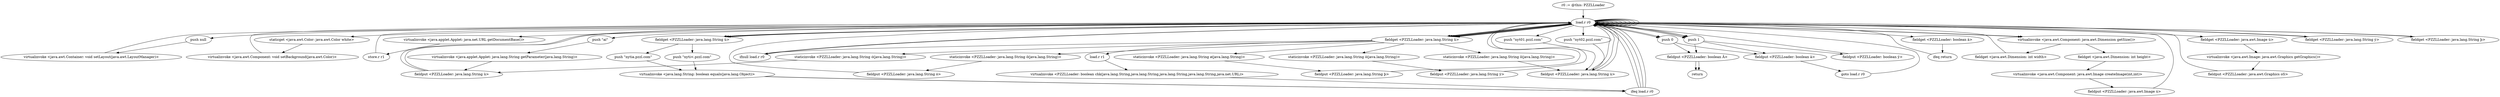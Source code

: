 digraph "" {
    "r0 := @this: PZZLLoader"
    "load.r r0"
    "r0 := @this: PZZLLoader"->"load.r r0";
    "push null"
    "load.r r0"->"push null";
    "virtualinvoke <java.awt.Container: void setLayout(java.awt.LayoutManager)>"
    "push null"->"virtualinvoke <java.awt.Container: void setLayout(java.awt.LayoutManager)>";
    "virtualinvoke <java.awt.Container: void setLayout(java.awt.LayoutManager)>"->"load.r r0";
    "staticget <java.awt.Color: java.awt.Color white>"
    "load.r r0"->"staticget <java.awt.Color: java.awt.Color white>";
    "virtualinvoke <java.awt.Component: void setBackground(java.awt.Color)>"
    "staticget <java.awt.Color: java.awt.Color white>"->"virtualinvoke <java.awt.Component: void setBackground(java.awt.Color)>";
    "virtualinvoke <java.awt.Component: void setBackground(java.awt.Color)>"->"load.r r0";
    "virtualinvoke <java.applet.Applet: java.net.URL getDocumentBase()>"
    "load.r r0"->"virtualinvoke <java.applet.Applet: java.net.URL getDocumentBase()>";
    "store.r r1"
    "virtualinvoke <java.applet.Applet: java.net.URL getDocumentBase()>"->"store.r r1";
    "store.r r1"->"load.r r0";
    "load.r r0"->"load.r r0";
    "push \"ai\""
    "load.r r0"->"push \"ai\"";
    "virtualinvoke <java.applet.Applet: java.lang.String getParameter(java.lang.String)>"
    "push \"ai\""->"virtualinvoke <java.applet.Applet: java.lang.String getParameter(java.lang.String)>";
    "fieldput <PZZLLoader: java.lang.String û>"
    "virtualinvoke <java.applet.Applet: java.lang.String getParameter(java.lang.String)>"->"fieldput <PZZLLoader: java.lang.String û>";
    "fieldput <PZZLLoader: java.lang.String û>"->"load.r r0";
    "fieldget <PZZLLoader: java.lang.String û>"
    "load.r r0"->"fieldget <PZZLLoader: java.lang.String û>";
    "ifnull load.r r0"
    "fieldget <PZZLLoader: java.lang.String û>"->"ifnull load.r r0";
    "ifnull load.r r0"->"load.r r0";
    "load.r r0"->"load.r r0";
    "load.r r0"->"fieldget <PZZLLoader: java.lang.String û>";
    "staticinvoke <PZZLLoader: java.lang.String ó(java.lang.String)>"
    "fieldget <PZZLLoader: java.lang.String û>"->"staticinvoke <PZZLLoader: java.lang.String ó(java.lang.String)>";
    "staticinvoke <PZZLLoader: java.lang.String ó(java.lang.String)>"->"fieldput <PZZLLoader: java.lang.String û>";
    "fieldput <PZZLLoader: java.lang.String û>"->"load.r r0";
    "load.r r0"->"load.r r0";
    "load.r r0"->"fieldget <PZZLLoader: java.lang.String û>";
    "staticinvoke <PZZLLoader: java.lang.String ô(java.lang.String)>"
    "fieldget <PZZLLoader: java.lang.String û>"->"staticinvoke <PZZLLoader: java.lang.String ô(java.lang.String)>";
    "fieldput <PZZLLoader: java.lang.String ö>"
    "staticinvoke <PZZLLoader: java.lang.String ô(java.lang.String)>"->"fieldput <PZZLLoader: java.lang.String ö>";
    "fieldput <PZZLLoader: java.lang.String ö>"->"load.r r0";
    "load.r r0"->"load.r r0";
    "load.r r0"->"fieldget <PZZLLoader: java.lang.String û>";
    "staticinvoke <PZZLLoader: java.lang.String õ(java.lang.String)>"
    "fieldget <PZZLLoader: java.lang.String û>"->"staticinvoke <PZZLLoader: java.lang.String õ(java.lang.String)>";
    "fieldput <PZZLLoader: java.lang.String ü>"
    "staticinvoke <PZZLLoader: java.lang.String õ(java.lang.String)>"->"fieldput <PZZLLoader: java.lang.String ü>";
    "fieldput <PZZLLoader: java.lang.String ü>"->"load.r r0";
    "fieldget <PZZLLoader: java.lang.String ü>"
    "load.r r0"->"fieldget <PZZLLoader: java.lang.String ü>";
    "push \"nytia.pzzl.com\""
    "fieldget <PZZLLoader: java.lang.String ü>"->"push \"nytia.pzzl.com\"";
    "virtualinvoke <java.lang.String: boolean equals(java.lang.Object)>"
    "push \"nytia.pzzl.com\""->"virtualinvoke <java.lang.String: boolean equals(java.lang.Object)>";
    "ifeq load.r r0"
    "virtualinvoke <java.lang.String: boolean equals(java.lang.Object)>"->"ifeq load.r r0";
    "ifeq load.r r0"->"load.r r0";
    "push \"nyt01.pzzl.com\""
    "load.r r0"->"push \"nyt01.pzzl.com\"";
    "push \"nyt01.pzzl.com\""->"fieldput <PZZLLoader: java.lang.String ü>";
    "fieldput <PZZLLoader: java.lang.String ü>"->"load.r r0";
    "load.r r0"->"fieldget <PZZLLoader: java.lang.String ü>";
    "push \"nyti<.pzzl.com\""
    "fieldget <PZZLLoader: java.lang.String ü>"->"push \"nyti<.pzzl.com\"";
    "push \"nyti<.pzzl.com\""->"virtualinvoke <java.lang.String: boolean equals(java.lang.Object)>";
    "virtualinvoke <java.lang.String: boolean equals(java.lang.Object)>"->"ifeq load.r r0";
    "ifeq load.r r0"->"load.r r0";
    "push \"nyt02.pzzl.com\""
    "load.r r0"->"push \"nyt02.pzzl.com\"";
    "push \"nyt02.pzzl.com\""->"fieldput <PZZLLoader: java.lang.String ü>";
    "fieldput <PZZLLoader: java.lang.String ü>"->"load.r r0";
    "load.r r0"->"load.r r0";
    "load.r r0"->"fieldget <PZZLLoader: java.lang.String û>";
    "staticinvoke <PZZLLoader: java.lang.String ö(java.lang.String)>"
    "fieldget <PZZLLoader: java.lang.String û>"->"staticinvoke <PZZLLoader: java.lang.String ö(java.lang.String)>";
    "fieldput <PZZLLoader: java.lang.String ý>"
    "staticinvoke <PZZLLoader: java.lang.String ö(java.lang.String)>"->"fieldput <PZZLLoader: java.lang.String ý>";
    "fieldput <PZZLLoader: java.lang.String ý>"->"load.r r0";
    "load.r r0"->"load.r r0";
    "load.r r0"->"fieldget <PZZLLoader: java.lang.String û>";
    "staticinvoke <PZZLLoader: java.lang.String ø(java.lang.String)>"
    "fieldget <PZZLLoader: java.lang.String û>"->"staticinvoke <PZZLLoader: java.lang.String ø(java.lang.String)>";
    "fieldput <PZZLLoader: java.lang.String þ>"
    "staticinvoke <PZZLLoader: java.lang.String ø(java.lang.String)>"->"fieldput <PZZLLoader: java.lang.String þ>";
    "fieldput <PZZLLoader: java.lang.String þ>"->"load.r r0";
    "push 1"
    "load.r r0"->"push 1";
    "fieldput <PZZLLoader: boolean ā>"
    "push 1"->"fieldput <PZZLLoader: boolean ā>";
    "goto load.r r0"
    "fieldput <PZZLLoader: boolean ā>"->"goto load.r r0";
    "goto load.r r0"->"load.r r0";
    "fieldget <PZZLLoader: boolean ā>"
    "load.r r0"->"fieldget <PZZLLoader: boolean ā>";
    "ifeq return"
    "fieldget <PZZLLoader: boolean ā>"->"ifeq return";
    "ifeq return"->"load.r r0";
    "load.r r0"->"push 1";
    "fieldput <PZZLLoader: boolean ÿ>"
    "push 1"->"fieldput <PZZLLoader: boolean ÿ>";
    "fieldput <PZZLLoader: boolean ÿ>"->"load.r r0";
    "load.r r0"->"load.r r0";
    "load.r r0"->"load.r r0";
    "virtualinvoke <java.awt.Component: java.awt.Dimension getSize()>"
    "load.r r0"->"virtualinvoke <java.awt.Component: java.awt.Dimension getSize()>";
    "fieldget <java.awt.Dimension: int width>"
    "virtualinvoke <java.awt.Component: java.awt.Dimension getSize()>"->"fieldget <java.awt.Dimension: int width>";
    "fieldget <java.awt.Dimension: int width>"->"load.r r0";
    "load.r r0"->"virtualinvoke <java.awt.Component: java.awt.Dimension getSize()>";
    "fieldget <java.awt.Dimension: int height>"
    "virtualinvoke <java.awt.Component: java.awt.Dimension getSize()>"->"fieldget <java.awt.Dimension: int height>";
    "virtualinvoke <java.awt.Component: java.awt.Image createImage(int,int)>"
    "fieldget <java.awt.Dimension: int height>"->"virtualinvoke <java.awt.Component: java.awt.Image createImage(int,int)>";
    "fieldput <PZZLLoader: java.awt.Image ú>"
    "virtualinvoke <java.awt.Component: java.awt.Image createImage(int,int)>"->"fieldput <PZZLLoader: java.awt.Image ú>";
    "fieldput <PZZLLoader: java.awt.Image ú>"->"load.r r0";
    "load.r r0"->"load.r r0";
    "fieldget <PZZLLoader: java.awt.Image ú>"
    "load.r r0"->"fieldget <PZZLLoader: java.awt.Image ú>";
    "virtualinvoke <java.awt.Image: java.awt.Graphics getGraphics()>"
    "fieldget <PZZLLoader: java.awt.Image ú>"->"virtualinvoke <java.awt.Image: java.awt.Graphics getGraphics()>";
    "fieldput <PZZLLoader: java.awt.Graphics oS>"
    "virtualinvoke <java.awt.Image: java.awt.Graphics getGraphics()>"->"fieldput <PZZLLoader: java.awt.Graphics oS>";
    "fieldput <PZZLLoader: java.awt.Graphics oS>"->"load.r r0";
    "load.r r0"->"load.r r0";
    "load.r r0"->"fieldget <PZZLLoader: java.lang.String ü>";
    "fieldget <PZZLLoader: java.lang.String ü>"->"load.r r0";
    "fieldget <PZZLLoader: java.lang.String ý>"
    "load.r r0"->"fieldget <PZZLLoader: java.lang.String ý>";
    "fieldget <PZZLLoader: java.lang.String ý>"->"load.r r0";
    "fieldget <PZZLLoader: java.lang.String þ>"
    "load.r r0"->"fieldget <PZZLLoader: java.lang.String þ>";
    "fieldget <PZZLLoader: java.lang.String þ>"->"load.r r0";
    "load.r r0"->"fieldget <PZZLLoader: java.lang.String û>";
    "load.r r1"
    "fieldget <PZZLLoader: java.lang.String û>"->"load.r r1";
    "virtualinvoke <PZZLLoader: boolean chk(java.lang.String,java.lang.String,java.lang.String,java.lang.String,java.net.URL)>"
    "load.r r1"->"virtualinvoke <PZZLLoader: boolean chk(java.lang.String,java.lang.String,java.lang.String,java.lang.String,java.net.URL)>";
    "virtualinvoke <PZZLLoader: boolean chk(java.lang.String,java.lang.String,java.lang.String,java.lang.String,java.net.URL)>"->"ifeq load.r r0";
    "ifeq load.r r0"->"load.r r0";
    "load.r r0"->"push 1";
    "fieldput <PZZLLoader: boolean Ā>"
    "push 1"->"fieldput <PZZLLoader: boolean Ā>";
    "return"
    "fieldput <PZZLLoader: boolean Ā>"->"return";
    "ifeq load.r r0"->"load.r r0";
    "push 0"
    "load.r r0"->"push 0";
    "push 0"->"fieldput <PZZLLoader: boolean Ā>";
    "fieldput <PZZLLoader: boolean Ā>"->"return";
    "ifnull load.r r0"->"load.r r0";
    "load.r r0"->"push 0";
    "push 0"->"fieldput <PZZLLoader: boolean ā>";
}
